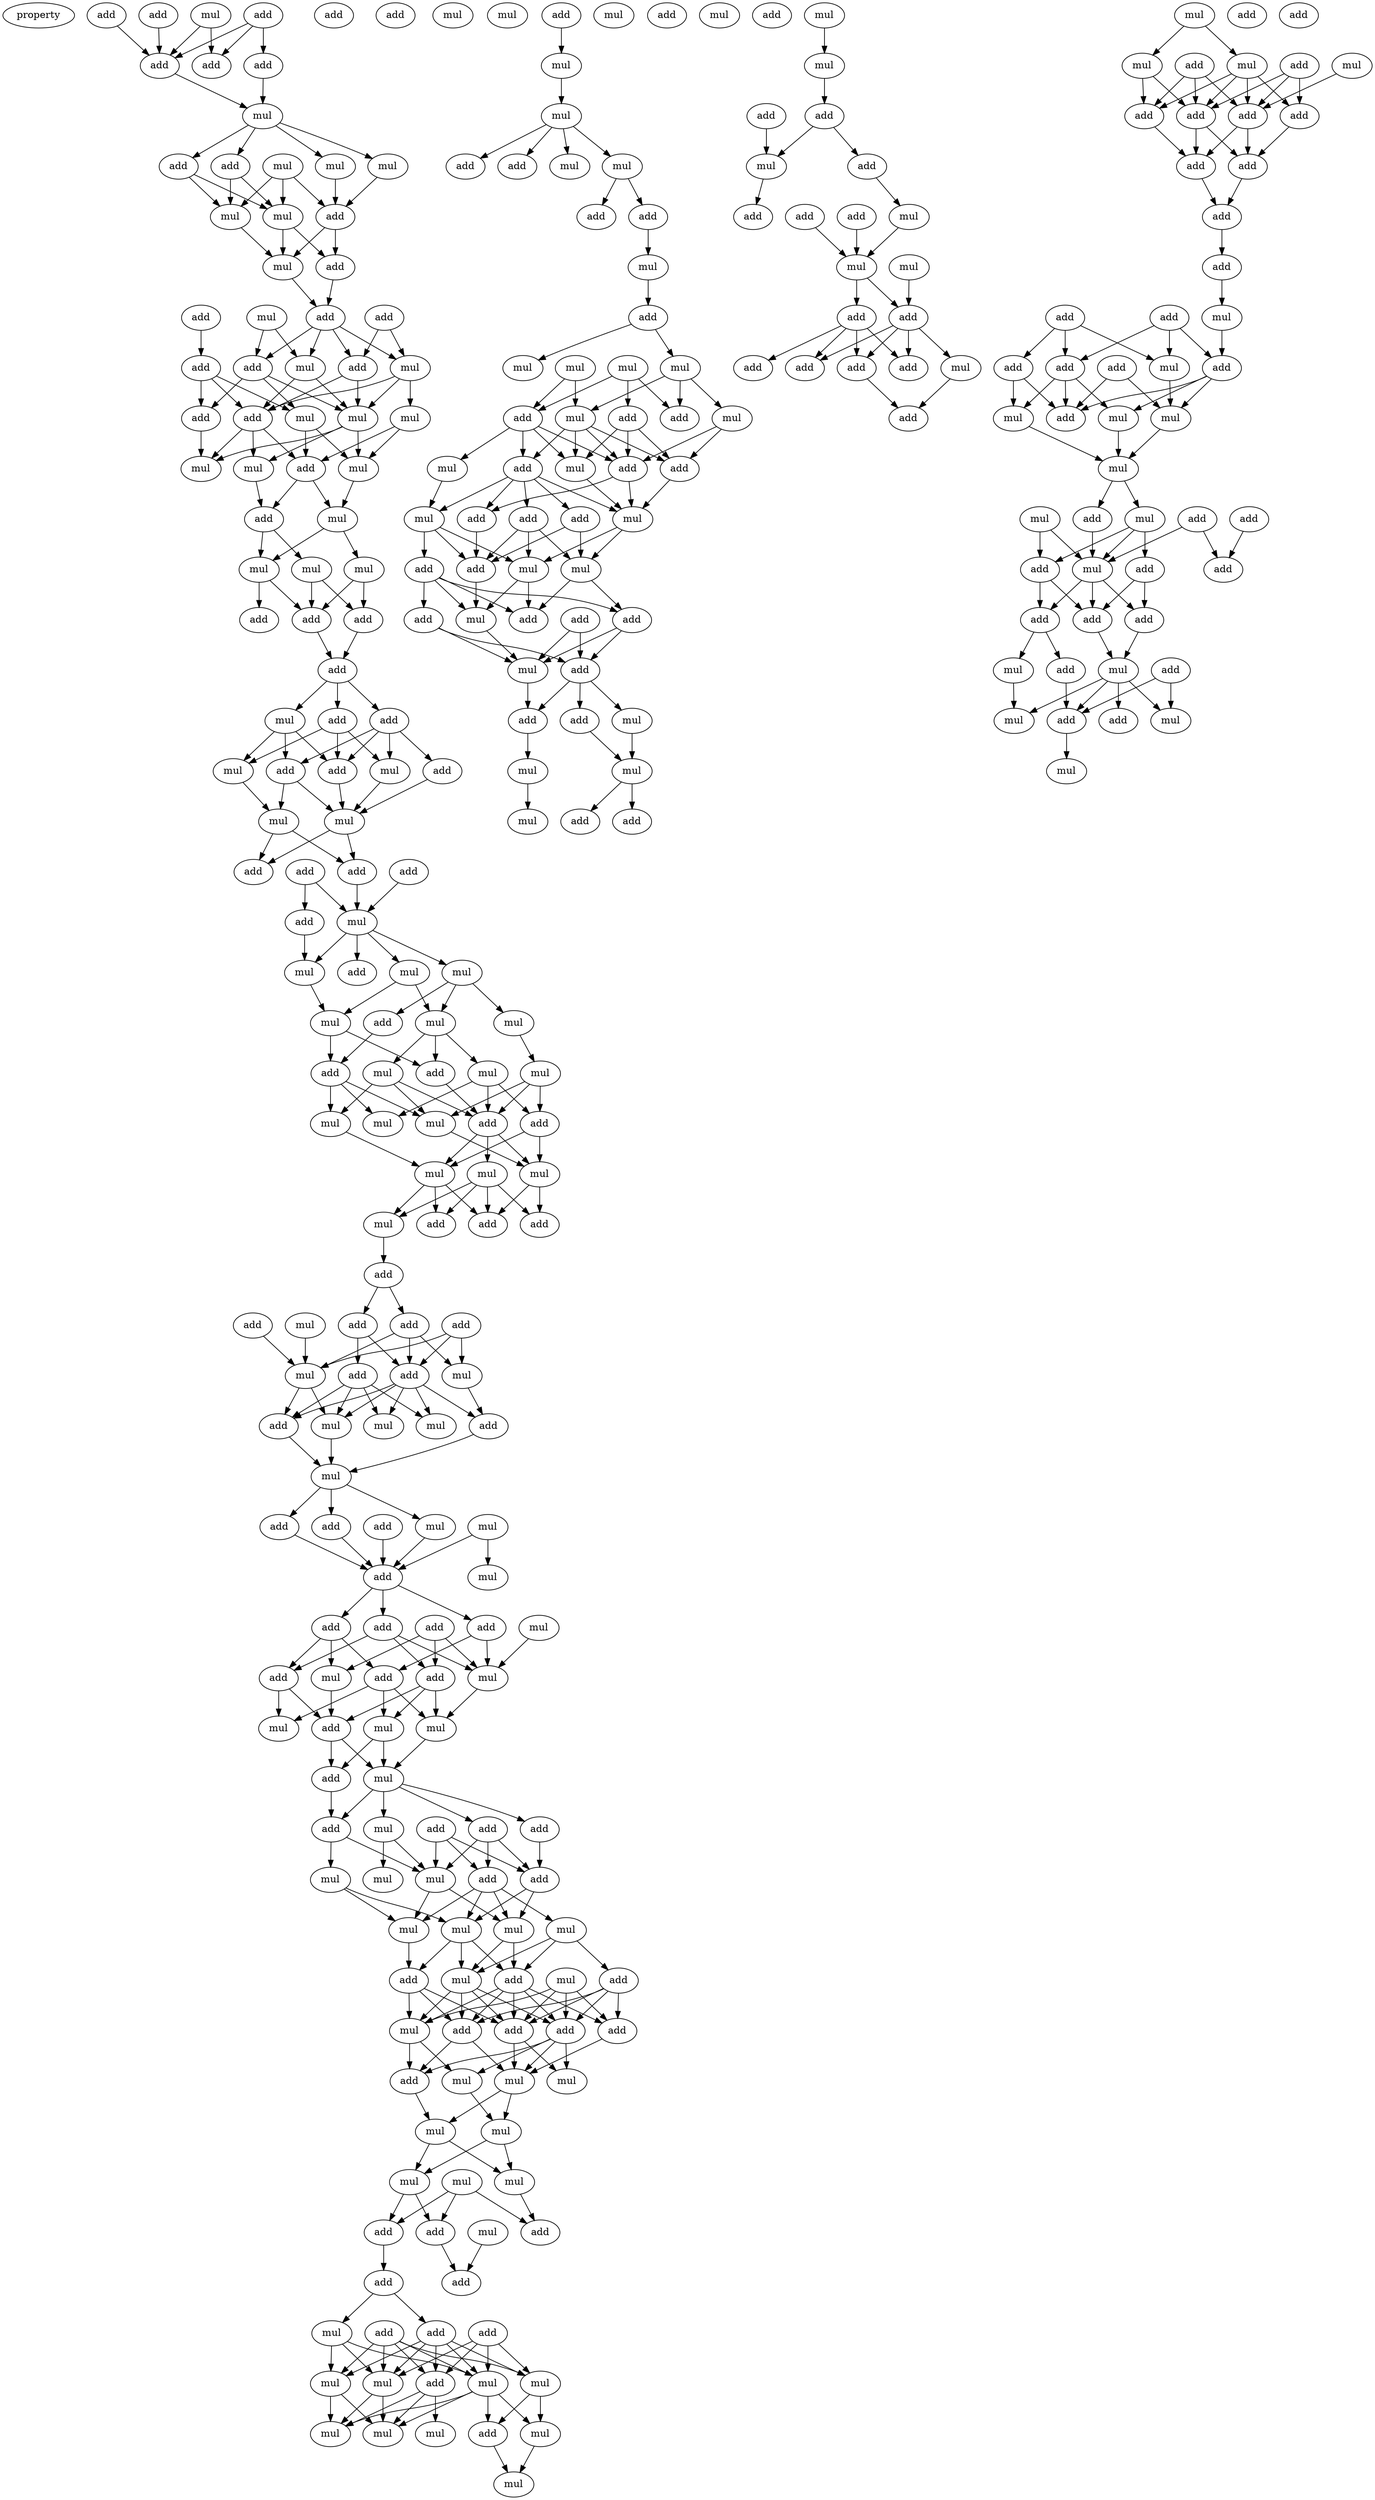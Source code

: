 digraph {
    node [fontcolor=black]
    property [mul=2,lf=1.4]
    0 [ label = add ];
    1 [ label = add ];
    2 [ label = mul ];
    3 [ label = add ];
    4 [ label = add ];
    5 [ label = add ];
    6 [ label = add ];
    7 [ label = mul ];
    8 [ label = add ];
    9 [ label = add ];
    10 [ label = mul ];
    11 [ label = mul ];
    12 [ label = mul ];
    13 [ label = mul ];
    14 [ label = add ];
    15 [ label = mul ];
    16 [ label = mul ];
    17 [ label = add ];
    18 [ label = add ];
    19 [ label = add ];
    20 [ label = add ];
    21 [ label = mul ];
    22 [ label = add ];
    23 [ label = add ];
    24 [ label = mul ];
    25 [ label = mul ];
    26 [ label = add ];
    27 [ label = mul ];
    28 [ label = mul ];
    29 [ label = add ];
    30 [ label = add ];
    31 [ label = mul ];
    32 [ label = mul ];
    33 [ label = mul ];
    34 [ label = mul ];
    35 [ label = add ];
    36 [ label = add ];
    37 [ label = mul ];
    38 [ label = mul ];
    39 [ label = mul ];
    40 [ label = mul ];
    41 [ label = add ];
    42 [ label = add ];
    43 [ label = add ];
    44 [ label = add ];
    45 [ label = add ];
    46 [ label = mul ];
    47 [ label = add ];
    48 [ label = add ];
    49 [ label = add ];
    50 [ label = mul ];
    51 [ label = add ];
    52 [ label = mul ];
    53 [ label = add ];
    54 [ label = mul ];
    55 [ label = mul ];
    56 [ label = add ];
    57 [ label = add ];
    58 [ label = add ];
    59 [ label = add ];
    60 [ label = add ];
    61 [ label = add ];
    62 [ label = mul ];
    63 [ label = mul ];
    64 [ label = mul ];
    65 [ label = mul ];
    66 [ label = add ];
    67 [ label = mul ];
    68 [ label = add ];
    69 [ label = mul ];
    70 [ label = mul ];
    71 [ label = add ];
    72 [ label = mul ];
    73 [ label = mul ];
    74 [ label = mul ];
    75 [ label = add ];
    76 [ label = mul ];
    77 [ label = add ];
    78 [ label = add ];
    79 [ label = mul ];
    80 [ label = mul ];
    81 [ label = mul ];
    82 [ label = mul ];
    83 [ label = mul ];
    84 [ label = add ];
    85 [ label = mul ];
    86 [ label = add ];
    87 [ label = add ];
    88 [ label = mul ];
    89 [ label = add ];
    90 [ label = add ];
    91 [ label = add ];
    92 [ label = mul ];
    93 [ label = add ];
    94 [ label = add ];
    95 [ label = add ];
    96 [ label = add ];
    97 [ label = mul ];
    98 [ label = mul ];
    99 [ label = mul ];
    100 [ label = mul ];
    101 [ label = mul ];
    102 [ label = add ];
    103 [ label = add ];
    104 [ label = mul ];
    105 [ label = add ];
    106 [ label = add ];
    107 [ label = add ];
    108 [ label = mul ];
    109 [ label = mul ];
    110 [ label = add ];
    111 [ label = mul ];
    112 [ label = mul ];
    113 [ label = add ];
    114 [ label = add ];
    115 [ label = add ];
    116 [ label = add ];
    117 [ label = add ];
    118 [ label = mul ];
    119 [ label = mul ];
    120 [ label = add ];
    121 [ label = add ];
    122 [ label = mul ];
    123 [ label = add ];
    124 [ label = mul ];
    125 [ label = mul ];
    126 [ label = mul ];
    127 [ label = add ];
    128 [ label = add ];
    129 [ label = add ];
    130 [ label = mul ];
    131 [ label = add ];
    132 [ label = add ];
    133 [ label = mul ];
    134 [ label = add ];
    135 [ label = mul ];
    136 [ label = mul ];
    137 [ label = add ];
    138 [ label = mul ];
    139 [ label = mul ];
    140 [ label = mul ];
    141 [ label = mul ];
    142 [ label = add ];
    143 [ label = mul ];
    144 [ label = mul ];
    145 [ label = add ];
    146 [ label = add ];
    147 [ label = add ];
    148 [ label = add ];
    149 [ label = mul ];
    150 [ label = add ];
    151 [ label = add ];
    152 [ label = mul ];
    153 [ label = mul ];
    154 [ label = mul ];
    155 [ label = add ];
    156 [ label = mul ];
    157 [ label = mul ];
    158 [ label = mul ];
    159 [ label = mul ];
    160 [ label = mul ];
    161 [ label = mul ];
    162 [ label = add ];
    163 [ label = add ];
    164 [ label = mul ];
    165 [ label = add ];
    166 [ label = add ];
    167 [ label = add ];
    168 [ label = add ];
    169 [ label = mul ];
    170 [ label = add ];
    171 [ label = add ];
    172 [ label = mul ];
    173 [ label = mul ];
    174 [ label = mul ];
    175 [ label = mul ];
    176 [ label = add ];
    177 [ label = mul ];
    178 [ label = mul ];
    179 [ label = mul ];
    180 [ label = add ];
    181 [ label = mul ];
    182 [ label = add ];
    183 [ label = mul ];
    184 [ label = mul ];
    185 [ label = mul ];
    186 [ label = mul ];
    187 [ label = add ];
    188 [ label = add ];
    189 [ label = mul ];
    190 [ label = add ];
    191 [ label = mul ];
    192 [ label = add ];
    193 [ label = add ];
    194 [ label = mul ];
    195 [ label = add ];
    196 [ label = mul ];
    197 [ label = mul ];
    198 [ label = mul ];
    199 [ label = mul ];
    200 [ label = mul ];
    201 [ label = add ];
    202 [ label = mul ];
    203 [ label = add ];
    204 [ label = mul ];
    205 [ label = add ];
    206 [ label = mul ];
    207 [ label = add ];
    208 [ label = add ];
    209 [ label = add ];
    210 [ label = mul ];
    211 [ label = add ];
    212 [ label = mul ];
    213 [ label = add ];
    214 [ label = mul ];
    215 [ label = add ];
    216 [ label = add ];
    217 [ label = add ];
    218 [ label = mul ];
    219 [ label = mul ];
    220 [ label = add ];
    221 [ label = add ];
    222 [ label = add ];
    223 [ label = mul ];
    224 [ label = add ];
    225 [ label = add ];
    226 [ label = mul ];
    227 [ label = mul ];
    228 [ label = add ];
    229 [ label = add ];
    230 [ label = mul ];
    231 [ label = mul ];
    232 [ label = add ];
    233 [ label = add ];
    234 [ label = add ];
    235 [ label = mul ];
    236 [ label = mul ];
    237 [ label = mul ];
    238 [ label = add ];
    239 [ label = add ];
    240 [ label = mul ];
    241 [ label = add ];
    242 [ label = add ];
    243 [ label = add ];
    244 [ label = add ];
    245 [ label = mul ];
    246 [ label = mul ];
    247 [ label = mul ];
    248 [ label = add ];
    249 [ label = add ];
    250 [ label = add ];
    251 [ label = add ];
    252 [ label = add ];
    253 [ label = mul ];
    254 [ label = add ];
    255 [ label = add ];
    256 [ label = mul ];
    257 [ label = mul ];
    258 [ label = add ];
    259 [ label = mul ];
    260 [ label = add ];
    261 [ label = mul ];
    262 [ label = add ];
    263 [ label = add ];
    264 [ label = add ];
    265 [ label = add ];
    266 [ label = add ];
    267 [ label = add ];
    268 [ label = add ];
    269 [ label = add ];
    270 [ label = add ];
    271 [ label = add ];
    272 [ label = mul ];
    273 [ label = add ];
    274 [ label = mul ];
    275 [ label = add ];
    276 [ label = add ];
    277 [ label = add ];
    278 [ label = add ];
    279 [ label = mul ];
    280 [ label = mul ];
    281 [ label = add ];
    282 [ label = mul ];
    283 [ label = mul ];
    284 [ label = add ];
    285 [ label = add ];
    286 [ label = mul ];
    287 [ label = mul ];
    288 [ label = add ];
    289 [ label = add ];
    290 [ label = add ];
    291 [ label = add ];
    292 [ label = mul ];
    293 [ label = add ];
    294 [ label = add ];
    295 [ label = add ];
    296 [ label = add ];
    297 [ label = add ];
    298 [ label = add ];
    299 [ label = mul ];
    300 [ label = mul ];
    301 [ label = add ];
    302 [ label = mul ];
    303 [ label = mul ];
    304 [ label = add ];
    305 [ label = mul ];
    0 -> 4 [ name = 0 ];
    1 -> 4 [ name = 1 ];
    2 -> 4 [ name = 2 ];
    2 -> 6 [ name = 3 ];
    3 -> 4 [ name = 4 ];
    3 -> 5 [ name = 5 ];
    3 -> 6 [ name = 6 ];
    4 -> 7 [ name = 7 ];
    5 -> 7 [ name = 8 ];
    7 -> 8 [ name = 9 ];
    7 -> 9 [ name = 10 ];
    7 -> 11 [ name = 11 ];
    7 -> 12 [ name = 12 ];
    8 -> 13 [ name = 13 ];
    8 -> 15 [ name = 14 ];
    9 -> 13 [ name = 15 ];
    9 -> 15 [ name = 16 ];
    10 -> 13 [ name = 17 ];
    10 -> 14 [ name = 18 ];
    10 -> 15 [ name = 19 ];
    11 -> 14 [ name = 20 ];
    12 -> 14 [ name = 21 ];
    13 -> 16 [ name = 22 ];
    14 -> 16 [ name = 23 ];
    14 -> 17 [ name = 24 ];
    15 -> 16 [ name = 25 ];
    15 -> 17 [ name = 26 ];
    16 -> 20 [ name = 27 ];
    17 -> 20 [ name = 28 ];
    18 -> 22 [ name = 29 ];
    18 -> 25 [ name = 30 ];
    19 -> 23 [ name = 31 ];
    20 -> 22 [ name = 32 ];
    20 -> 24 [ name = 33 ];
    20 -> 25 [ name = 34 ];
    20 -> 26 [ name = 35 ];
    21 -> 24 [ name = 36 ];
    21 -> 26 [ name = 37 ];
    22 -> 28 [ name = 38 ];
    22 -> 30 [ name = 39 ];
    23 -> 29 [ name = 40 ];
    23 -> 30 [ name = 41 ];
    23 -> 31 [ name = 42 ];
    24 -> 28 [ name = 43 ];
    24 -> 30 [ name = 44 ];
    25 -> 27 [ name = 45 ];
    25 -> 28 [ name = 46 ];
    25 -> 30 [ name = 47 ];
    26 -> 28 [ name = 48 ];
    26 -> 29 [ name = 49 ];
    26 -> 31 [ name = 50 ];
    27 -> 34 [ name = 51 ];
    27 -> 35 [ name = 52 ];
    28 -> 32 [ name = 53 ];
    28 -> 33 [ name = 54 ];
    28 -> 34 [ name = 55 ];
    29 -> 33 [ name = 56 ];
    30 -> 32 [ name = 57 ];
    30 -> 33 [ name = 58 ];
    30 -> 35 [ name = 59 ];
    31 -> 34 [ name = 60 ];
    31 -> 35 [ name = 61 ];
    32 -> 36 [ name = 62 ];
    34 -> 37 [ name = 63 ];
    35 -> 36 [ name = 64 ];
    35 -> 37 [ name = 65 ];
    36 -> 38 [ name = 66 ];
    36 -> 40 [ name = 67 ];
    37 -> 38 [ name = 68 ];
    37 -> 39 [ name = 69 ];
    38 -> 42 [ name = 70 ];
    38 -> 43 [ name = 71 ];
    39 -> 43 [ name = 72 ];
    39 -> 44 [ name = 73 ];
    40 -> 43 [ name = 74 ];
    40 -> 44 [ name = 75 ];
    43 -> 45 [ name = 76 ];
    44 -> 45 [ name = 77 ];
    45 -> 46 [ name = 78 ];
    45 -> 47 [ name = 79 ];
    45 -> 48 [ name = 80 ];
    46 -> 51 [ name = 81 ];
    46 -> 52 [ name = 82 ];
    46 -> 53 [ name = 83 ];
    47 -> 49 [ name = 84 ];
    47 -> 50 [ name = 85 ];
    47 -> 51 [ name = 86 ];
    47 -> 53 [ name = 87 ];
    48 -> 50 [ name = 88 ];
    48 -> 51 [ name = 89 ];
    48 -> 52 [ name = 90 ];
    49 -> 54 [ name = 91 ];
    50 -> 54 [ name = 92 ];
    51 -> 54 [ name = 93 ];
    52 -> 55 [ name = 94 ];
    53 -> 54 [ name = 95 ];
    53 -> 55 [ name = 96 ];
    54 -> 59 [ name = 97 ];
    54 -> 60 [ name = 98 ];
    55 -> 59 [ name = 99 ];
    55 -> 60 [ name = 100 ];
    56 -> 61 [ name = 101 ];
    56 -> 62 [ name = 102 ];
    58 -> 62 [ name = 103 ];
    60 -> 62 [ name = 104 ];
    61 -> 65 [ name = 105 ];
    62 -> 63 [ name = 106 ];
    62 -> 64 [ name = 107 ];
    62 -> 65 [ name = 108 ];
    62 -> 66 [ name = 109 ];
    63 -> 67 [ name = 110 ];
    63 -> 68 [ name = 111 ];
    63 -> 70 [ name = 112 ];
    64 -> 67 [ name = 113 ];
    64 -> 69 [ name = 114 ];
    65 -> 69 [ name = 115 ];
    67 -> 72 [ name = 116 ];
    67 -> 73 [ name = 117 ];
    67 -> 75 [ name = 118 ];
    68 -> 71 [ name = 119 ];
    69 -> 71 [ name = 120 ];
    69 -> 75 [ name = 121 ];
    70 -> 74 [ name = 122 ];
    71 -> 76 [ name = 123 ];
    71 -> 79 [ name = 124 ];
    71 -> 80 [ name = 125 ];
    72 -> 76 [ name = 126 ];
    72 -> 78 [ name = 127 ];
    72 -> 79 [ name = 128 ];
    73 -> 77 [ name = 129 ];
    73 -> 78 [ name = 130 ];
    73 -> 80 [ name = 131 ];
    74 -> 76 [ name = 132 ];
    74 -> 77 [ name = 133 ];
    74 -> 78 [ name = 134 ];
    75 -> 78 [ name = 135 ];
    76 -> 83 [ name = 136 ];
    77 -> 81 [ name = 137 ];
    77 -> 83 [ name = 138 ];
    78 -> 81 [ name = 139 ];
    78 -> 82 [ name = 140 ];
    78 -> 83 [ name = 141 ];
    79 -> 81 [ name = 142 ];
    81 -> 84 [ name = 143 ];
    81 -> 85 [ name = 144 ];
    81 -> 86 [ name = 145 ];
    82 -> 84 [ name = 146 ];
    82 -> 85 [ name = 147 ];
    82 -> 86 [ name = 148 ];
    82 -> 87 [ name = 149 ];
    83 -> 86 [ name = 150 ];
    83 -> 87 [ name = 151 ];
    85 -> 89 [ name = 152 ];
    89 -> 91 [ name = 153 ];
    89 -> 94 [ name = 154 ];
    90 -> 98 [ name = 155 ];
    91 -> 95 [ name = 156 ];
    91 -> 96 [ name = 157 ];
    92 -> 98 [ name = 158 ];
    93 -> 96 [ name = 159 ];
    93 -> 97 [ name = 160 ];
    93 -> 98 [ name = 161 ];
    94 -> 96 [ name = 162 ];
    94 -> 97 [ name = 163 ];
    94 -> 98 [ name = 164 ];
    95 -> 99 [ name = 165 ];
    95 -> 100 [ name = 166 ];
    95 -> 101 [ name = 167 ];
    95 -> 102 [ name = 168 ];
    96 -> 99 [ name = 169 ];
    96 -> 100 [ name = 170 ];
    96 -> 101 [ name = 171 ];
    96 -> 102 [ name = 172 ];
    96 -> 103 [ name = 173 ];
    97 -> 103 [ name = 174 ];
    98 -> 99 [ name = 175 ];
    98 -> 102 [ name = 176 ];
    99 -> 104 [ name = 177 ];
    102 -> 104 [ name = 178 ];
    103 -> 104 [ name = 179 ];
    104 -> 105 [ name = 180 ];
    104 -> 107 [ name = 181 ];
    104 -> 109 [ name = 182 ];
    105 -> 110 [ name = 183 ];
    106 -> 110 [ name = 184 ];
    107 -> 110 [ name = 185 ];
    108 -> 110 [ name = 186 ];
    108 -> 111 [ name = 187 ];
    109 -> 110 [ name = 188 ];
    110 -> 113 [ name = 189 ];
    110 -> 114 [ name = 190 ];
    110 -> 116 [ name = 191 ];
    112 -> 119 [ name = 192 ];
    113 -> 119 [ name = 193 ];
    113 -> 120 [ name = 194 ];
    114 -> 117 [ name = 195 ];
    114 -> 119 [ name = 196 ];
    114 -> 121 [ name = 197 ];
    115 -> 117 [ name = 198 ];
    115 -> 118 [ name = 199 ];
    115 -> 119 [ name = 200 ];
    116 -> 118 [ name = 201 ];
    116 -> 120 [ name = 202 ];
    116 -> 121 [ name = 203 ];
    117 -> 123 [ name = 204 ];
    117 -> 124 [ name = 205 ];
    117 -> 125 [ name = 206 ];
    118 -> 123 [ name = 207 ];
    119 -> 125 [ name = 208 ];
    120 -> 122 [ name = 209 ];
    120 -> 124 [ name = 210 ];
    120 -> 125 [ name = 211 ];
    121 -> 122 [ name = 212 ];
    121 -> 123 [ name = 213 ];
    123 -> 126 [ name = 214 ];
    123 -> 127 [ name = 215 ];
    124 -> 126 [ name = 216 ];
    124 -> 127 [ name = 217 ];
    125 -> 126 [ name = 218 ];
    126 -> 128 [ name = 219 ];
    126 -> 129 [ name = 220 ];
    126 -> 130 [ name = 221 ];
    126 -> 132 [ name = 222 ];
    127 -> 132 [ name = 223 ];
    128 -> 134 [ name = 224 ];
    128 -> 136 [ name = 225 ];
    128 -> 137 [ name = 226 ];
    129 -> 137 [ name = 227 ];
    130 -> 135 [ name = 228 ];
    130 -> 136 [ name = 229 ];
    131 -> 134 [ name = 230 ];
    131 -> 136 [ name = 231 ];
    131 -> 137 [ name = 232 ];
    132 -> 133 [ name = 233 ];
    132 -> 136 [ name = 234 ];
    133 -> 138 [ name = 235 ];
    133 -> 140 [ name = 236 ];
    134 -> 138 [ name = 237 ];
    134 -> 139 [ name = 238 ];
    134 -> 140 [ name = 239 ];
    134 -> 141 [ name = 240 ];
    136 -> 139 [ name = 241 ];
    136 -> 140 [ name = 242 ];
    137 -> 138 [ name = 243 ];
    137 -> 139 [ name = 244 ];
    138 -> 143 [ name = 245 ];
    138 -> 145 [ name = 246 ];
    138 -> 146 [ name = 247 ];
    139 -> 143 [ name = 248 ];
    139 -> 145 [ name = 249 ];
    140 -> 146 [ name = 250 ];
    141 -> 142 [ name = 251 ];
    141 -> 143 [ name = 252 ];
    141 -> 145 [ name = 253 ];
    142 -> 147 [ name = 254 ];
    142 -> 148 [ name = 255 ];
    142 -> 150 [ name = 256 ];
    142 -> 151 [ name = 257 ];
    143 -> 148 [ name = 258 ];
    143 -> 149 [ name = 259 ];
    143 -> 150 [ name = 260 ];
    143 -> 151 [ name = 261 ];
    144 -> 147 [ name = 262 ];
    144 -> 149 [ name = 263 ];
    144 -> 150 [ name = 264 ];
    144 -> 151 [ name = 265 ];
    145 -> 147 [ name = 266 ];
    145 -> 148 [ name = 267 ];
    145 -> 149 [ name = 268 ];
    145 -> 150 [ name = 269 ];
    145 -> 151 [ name = 270 ];
    146 -> 148 [ name = 271 ];
    146 -> 149 [ name = 272 ];
    146 -> 151 [ name = 273 ];
    147 -> 156 [ name = 274 ];
    148 -> 155 [ name = 275 ];
    148 -> 156 [ name = 276 ];
    149 -> 154 [ name = 277 ];
    149 -> 155 [ name = 278 ];
    150 -> 153 [ name = 279 ];
    150 -> 154 [ name = 280 ];
    150 -> 155 [ name = 281 ];
    150 -> 156 [ name = 282 ];
    151 -> 153 [ name = 283 ];
    151 -> 156 [ name = 284 ];
    154 -> 158 [ name = 285 ];
    155 -> 157 [ name = 286 ];
    156 -> 157 [ name = 287 ];
    156 -> 158 [ name = 288 ];
    157 -> 159 [ name = 289 ];
    157 -> 160 [ name = 290 ];
    158 -> 159 [ name = 291 ];
    158 -> 160 [ name = 292 ];
    159 -> 165 [ name = 293 ];
    160 -> 162 [ name = 294 ];
    160 -> 163 [ name = 295 ];
    161 -> 162 [ name = 296 ];
    161 -> 163 [ name = 297 ];
    161 -> 165 [ name = 298 ];
    162 -> 166 [ name = 299 ];
    163 -> 167 [ name = 300 ];
    164 -> 166 [ name = 301 ];
    167 -> 169 [ name = 302 ];
    167 -> 170 [ name = 303 ];
    168 -> 172 [ name = 304 ];
    168 -> 173 [ name = 305 ];
    168 -> 175 [ name = 306 ];
    168 -> 176 [ name = 307 ];
    169 -> 172 [ name = 308 ];
    169 -> 173 [ name = 309 ];
    169 -> 174 [ name = 310 ];
    170 -> 172 [ name = 311 ];
    170 -> 173 [ name = 312 ];
    170 -> 174 [ name = 313 ];
    170 -> 175 [ name = 314 ];
    170 -> 176 [ name = 315 ];
    171 -> 172 [ name = 316 ];
    171 -> 173 [ name = 317 ];
    171 -> 174 [ name = 318 ];
    171 -> 175 [ name = 319 ];
    171 -> 176 [ name = 320 ];
    172 -> 177 [ name = 321 ];
    172 -> 178 [ name = 322 ];
    172 -> 179 [ name = 323 ];
    172 -> 180 [ name = 324 ];
    173 -> 177 [ name = 325 ];
    173 -> 179 [ name = 326 ];
    174 -> 177 [ name = 327 ];
    174 -> 179 [ name = 328 ];
    175 -> 178 [ name = 329 ];
    175 -> 180 [ name = 330 ];
    176 -> 177 [ name = 331 ];
    176 -> 179 [ name = 332 ];
    176 -> 181 [ name = 333 ];
    178 -> 183 [ name = 334 ];
    180 -> 183 [ name = 335 ];
    182 -> 185 [ name = 336 ];
    185 -> 186 [ name = 337 ];
    186 -> 187 [ name = 338 ];
    186 -> 188 [ name = 339 ];
    186 -> 189 [ name = 340 ];
    186 -> 191 [ name = 341 ];
    191 -> 192 [ name = 342 ];
    191 -> 193 [ name = 343 ];
    193 -> 194 [ name = 344 ];
    194 -> 195 [ name = 345 ];
    195 -> 198 [ name = 346 ];
    195 -> 200 [ name = 347 ];
    196 -> 204 [ name = 348 ];
    196 -> 205 [ name = 349 ];
    197 -> 201 [ name = 350 ];
    197 -> 203 [ name = 351 ];
    197 -> 205 [ name = 352 ];
    200 -> 202 [ name = 353 ];
    200 -> 203 [ name = 354 ];
    200 -> 204 [ name = 355 ];
    201 -> 207 [ name = 356 ];
    201 -> 209 [ name = 357 ];
    201 -> 210 [ name = 358 ];
    202 -> 207 [ name = 359 ];
    202 -> 209 [ name = 360 ];
    204 -> 207 [ name = 361 ];
    204 -> 208 [ name = 362 ];
    204 -> 209 [ name = 363 ];
    204 -> 210 [ name = 364 ];
    205 -> 206 [ name = 365 ];
    205 -> 207 [ name = 366 ];
    205 -> 208 [ name = 367 ];
    205 -> 210 [ name = 368 ];
    206 -> 212 [ name = 369 ];
    207 -> 211 [ name = 370 ];
    207 -> 214 [ name = 371 ];
    208 -> 211 [ name = 372 ];
    208 -> 212 [ name = 373 ];
    208 -> 213 [ name = 374 ];
    208 -> 214 [ name = 375 ];
    208 -> 215 [ name = 376 ];
    209 -> 214 [ name = 377 ];
    210 -> 214 [ name = 378 ];
    211 -> 216 [ name = 379 ];
    212 -> 216 [ name = 380 ];
    212 -> 217 [ name = 381 ];
    212 -> 219 [ name = 382 ];
    213 -> 216 [ name = 383 ];
    213 -> 218 [ name = 384 ];
    214 -> 218 [ name = 385 ];
    214 -> 219 [ name = 386 ];
    215 -> 216 [ name = 387 ];
    215 -> 218 [ name = 388 ];
    215 -> 219 [ name = 389 ];
    216 -> 223 [ name = 390 ];
    217 -> 220 [ name = 391 ];
    217 -> 221 [ name = 392 ];
    217 -> 222 [ name = 393 ];
    217 -> 223 [ name = 394 ];
    218 -> 221 [ name = 395 ];
    218 -> 222 [ name = 396 ];
    219 -> 221 [ name = 397 ];
    219 -> 223 [ name = 398 ];
    220 -> 225 [ name = 399 ];
    220 -> 226 [ name = 400 ];
    222 -> 225 [ name = 401 ];
    222 -> 226 [ name = 402 ];
    223 -> 226 [ name = 403 ];
    224 -> 225 [ name = 404 ];
    224 -> 226 [ name = 405 ];
    225 -> 227 [ name = 406 ];
    225 -> 228 [ name = 407 ];
    225 -> 229 [ name = 408 ];
    226 -> 229 [ name = 409 ];
    227 -> 230 [ name = 410 ];
    228 -> 230 [ name = 411 ];
    229 -> 231 [ name = 412 ];
    230 -> 233 [ name = 413 ];
    230 -> 234 [ name = 414 ];
    231 -> 236 [ name = 415 ];
    235 -> 237 [ name = 416 ];
    237 -> 238 [ name = 417 ];
    238 -> 240 [ name = 418 ];
    238 -> 241 [ name = 419 ];
    239 -> 240 [ name = 420 ];
    240 -> 242 [ name = 421 ];
    241 -> 245 [ name = 422 ];
    243 -> 247 [ name = 423 ];
    244 -> 247 [ name = 424 ];
    245 -> 247 [ name = 425 ];
    246 -> 248 [ name = 426 ];
    247 -> 248 [ name = 427 ];
    247 -> 249 [ name = 428 ];
    248 -> 250 [ name = 429 ];
    248 -> 252 [ name = 430 ];
    248 -> 253 [ name = 431 ];
    248 -> 254 [ name = 432 ];
    249 -> 250 [ name = 433 ];
    249 -> 251 [ name = 434 ];
    249 -> 252 [ name = 435 ];
    249 -> 254 [ name = 436 ];
    253 -> 255 [ name = 437 ];
    254 -> 255 [ name = 438 ];
    256 -> 259 [ name = 439 ];
    256 -> 261 [ name = 440 ];
    257 -> 265 [ name = 441 ];
    258 -> 262 [ name = 442 ];
    258 -> 263 [ name = 443 ];
    258 -> 265 [ name = 444 ];
    259 -> 263 [ name = 445 ];
    259 -> 264 [ name = 446 ];
    260 -> 263 [ name = 447 ];
    260 -> 264 [ name = 448 ];
    260 -> 265 [ name = 449 ];
    261 -> 262 [ name = 450 ];
    261 -> 263 [ name = 451 ];
    261 -> 264 [ name = 452 ];
    261 -> 265 [ name = 453 ];
    262 -> 267 [ name = 454 ];
    263 -> 266 [ name = 455 ];
    263 -> 267 [ name = 456 ];
    264 -> 266 [ name = 457 ];
    265 -> 266 [ name = 458 ];
    265 -> 267 [ name = 459 ];
    266 -> 268 [ name = 460 ];
    267 -> 268 [ name = 461 ];
    268 -> 270 [ name = 462 ];
    270 -> 272 [ name = 463 ];
    271 -> 274 [ name = 464 ];
    271 -> 275 [ name = 465 ];
    271 -> 277 [ name = 466 ];
    272 -> 275 [ name = 467 ];
    273 -> 274 [ name = 468 ];
    273 -> 276 [ name = 469 ];
    273 -> 277 [ name = 470 ];
    274 -> 279 [ name = 471 ];
    275 -> 279 [ name = 472 ];
    275 -> 281 [ name = 473 ];
    275 -> 282 [ name = 474 ];
    276 -> 280 [ name = 475 ];
    276 -> 281 [ name = 476 ];
    277 -> 280 [ name = 477 ];
    277 -> 281 [ name = 478 ];
    277 -> 282 [ name = 479 ];
    278 -> 279 [ name = 480 ];
    278 -> 281 [ name = 481 ];
    279 -> 283 [ name = 482 ];
    280 -> 283 [ name = 483 ];
    282 -> 283 [ name = 484 ];
    283 -> 286 [ name = 485 ];
    283 -> 288 [ name = 486 ];
    284 -> 292 [ name = 487 ];
    284 -> 293 [ name = 488 ];
    285 -> 293 [ name = 489 ];
    286 -> 289 [ name = 490 ];
    286 -> 290 [ name = 491 ];
    286 -> 292 [ name = 492 ];
    287 -> 290 [ name = 493 ];
    287 -> 292 [ name = 494 ];
    288 -> 292 [ name = 495 ];
    289 -> 295 [ name = 496 ];
    289 -> 296 [ name = 497 ];
    290 -> 294 [ name = 498 ];
    290 -> 295 [ name = 499 ];
    292 -> 294 [ name = 500 ];
    292 -> 295 [ name = 501 ];
    292 -> 296 [ name = 502 ];
    294 -> 298 [ name = 503 ];
    294 -> 300 [ name = 504 ];
    295 -> 299 [ name = 505 ];
    296 -> 299 [ name = 506 ];
    297 -> 303 [ name = 507 ];
    297 -> 304 [ name = 508 ];
    298 -> 304 [ name = 509 ];
    299 -> 301 [ name = 510 ];
    299 -> 302 [ name = 511 ];
    299 -> 303 [ name = 512 ];
    299 -> 304 [ name = 513 ];
    300 -> 302 [ name = 514 ];
    304 -> 305 [ name = 515 ];
}
